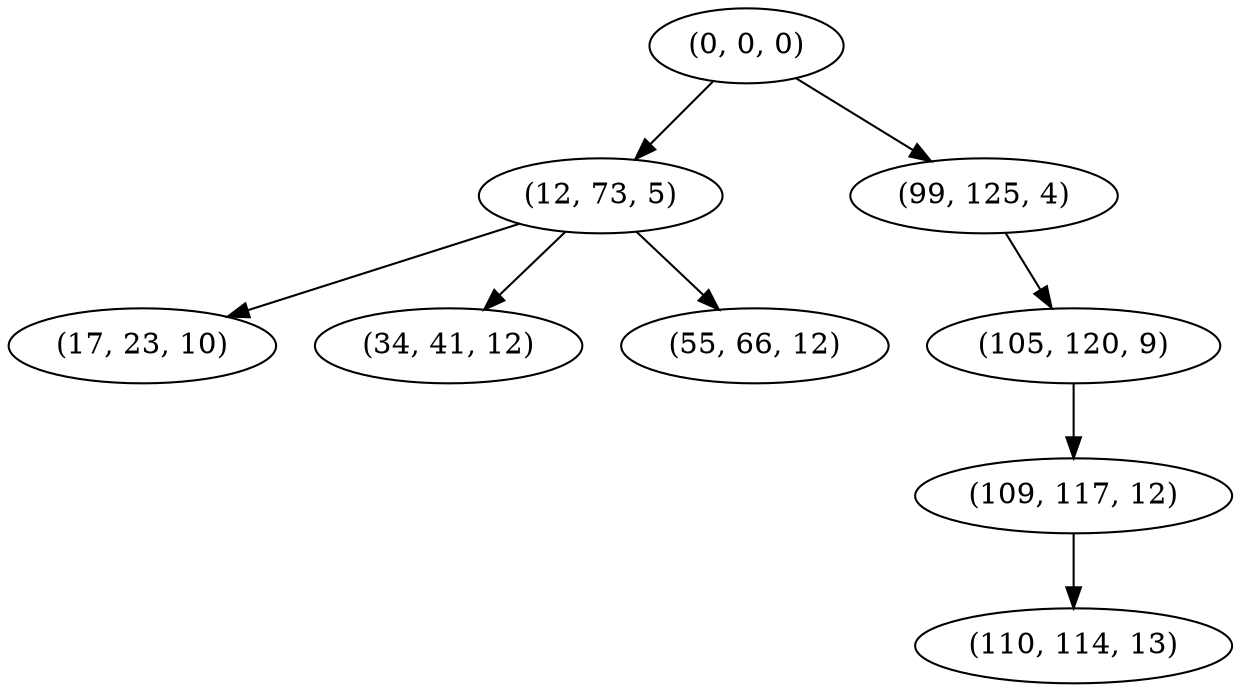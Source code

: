 digraph tree {
    "(0, 0, 0)";
    "(12, 73, 5)";
    "(17, 23, 10)";
    "(34, 41, 12)";
    "(55, 66, 12)";
    "(99, 125, 4)";
    "(105, 120, 9)";
    "(109, 117, 12)";
    "(110, 114, 13)";
    "(0, 0, 0)" -> "(12, 73, 5)";
    "(0, 0, 0)" -> "(99, 125, 4)";
    "(12, 73, 5)" -> "(17, 23, 10)";
    "(12, 73, 5)" -> "(34, 41, 12)";
    "(12, 73, 5)" -> "(55, 66, 12)";
    "(99, 125, 4)" -> "(105, 120, 9)";
    "(105, 120, 9)" -> "(109, 117, 12)";
    "(109, 117, 12)" -> "(110, 114, 13)";
}
